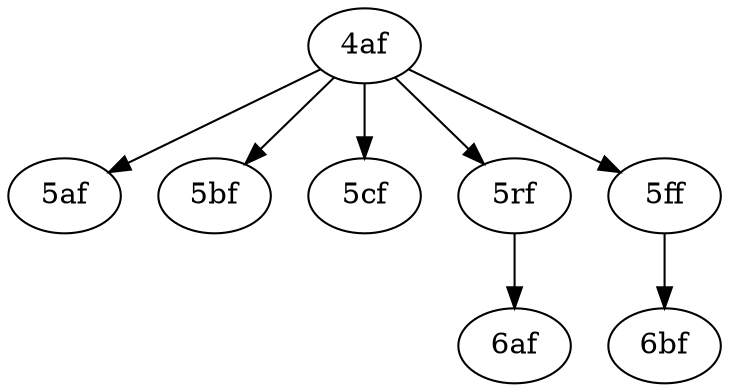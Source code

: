 strict digraph "" {
	"4af" -> "5af";
	"4af" -> "5bf";
	"4af" -> "5cf";
	"4af" -> "5rf";
	"4af" -> "5ff";
	"5rf" -> "6af";
	"5ff" -> "6bf";
}
